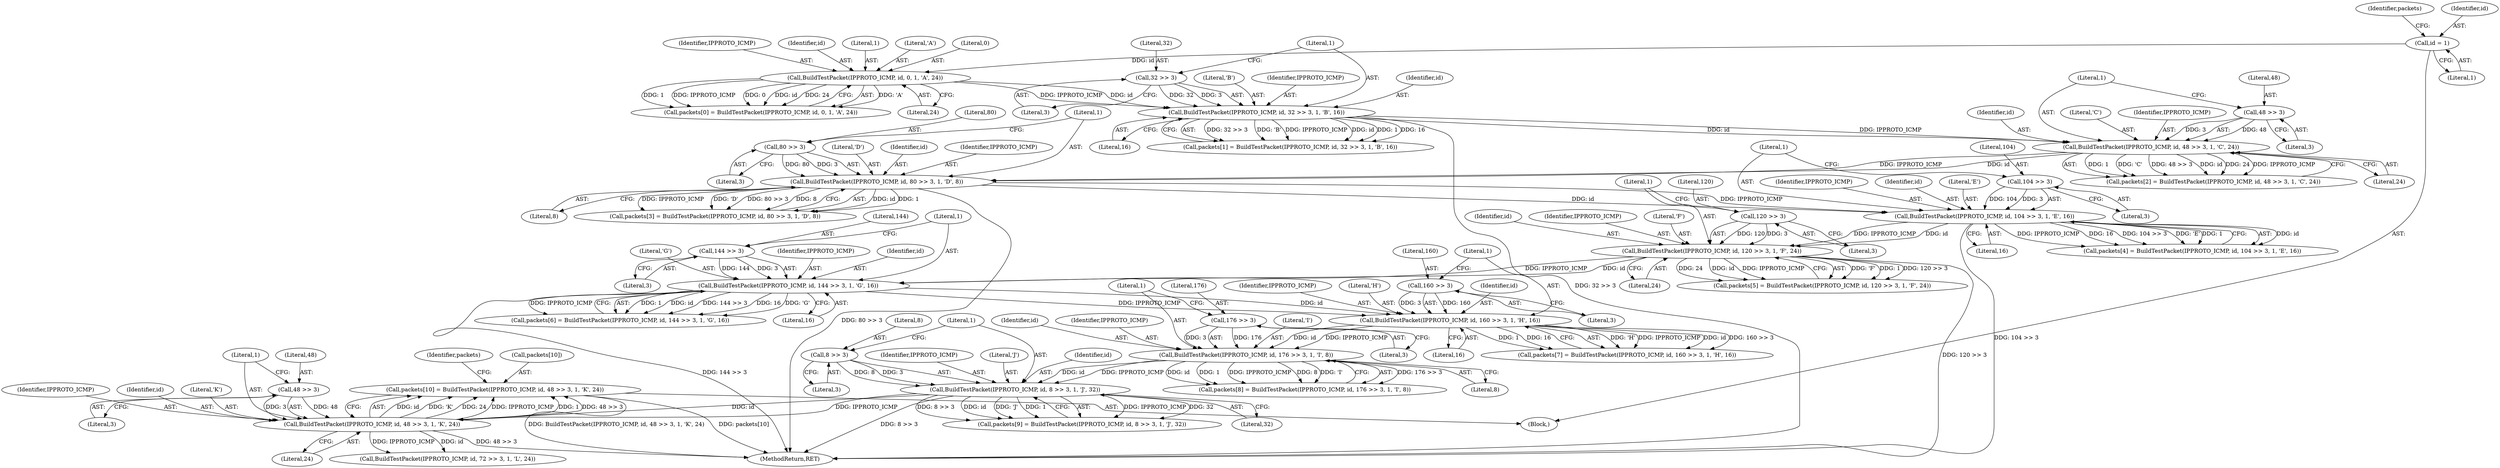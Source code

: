 digraph "0_suricata_4a04f814b15762eb446a5ead4d69d021512df6f8_1@array" {
"1000272" [label="(Call,packets[10] = BuildTestPacket(IPPROTO_ICMP, id, 48 >> 3, 1, 'K', 24))"];
"1000276" [label="(Call,BuildTestPacket(IPPROTO_ICMP, id, 48 >> 3, 1, 'K', 24))"];
"1000263" [label="(Call,BuildTestPacket(IPPROTO_ICMP, id, 8 >> 3, 1, 'J', 32))"];
"1000250" [label="(Call,BuildTestPacket(IPPROTO_ICMP, id, 176 >> 3, 1, 'I', 8))"];
"1000237" [label="(Call,BuildTestPacket(IPPROTO_ICMP, id, 160 >> 3, 1, 'H', 16))"];
"1000224" [label="(Call,BuildTestPacket(IPPROTO_ICMP, id, 144 >> 3, 1, 'G', 16))"];
"1000211" [label="(Call,BuildTestPacket(IPPROTO_ICMP, id, 120 >> 3, 1, 'F', 24))"];
"1000198" [label="(Call,BuildTestPacket(IPPROTO_ICMP, id, 104 >> 3, 1, 'E', 16))"];
"1000185" [label="(Call,BuildTestPacket(IPPROTO_ICMP, id, 80 >> 3, 1, 'D', 8))"];
"1000172" [label="(Call,BuildTestPacket(IPPROTO_ICMP, id, 48 >> 3, 1, 'C', 24))"];
"1000159" [label="(Call,BuildTestPacket(IPPROTO_ICMP, id, 32 >> 3, 1, 'B', 16))"];
"1000148" [label="(Call,BuildTestPacket(IPPROTO_ICMP, id, 0, 1, 'A', 24))"];
"1000135" [label="(Call,id = 1)"];
"1000162" [label="(Call,32 >> 3)"];
"1000175" [label="(Call,48 >> 3)"];
"1000188" [label="(Call,80 >> 3)"];
"1000201" [label="(Call,104 >> 3)"];
"1000214" [label="(Call,120 >> 3)"];
"1000227" [label="(Call,144 >> 3)"];
"1000240" [label="(Call,160 >> 3)"];
"1000253" [label="(Call,176 >> 3)"];
"1000266" [label="(Call,8 >> 3)"];
"1000279" [label="(Call,48 >> 3)"];
"1000192" [label="(Literal,'D')"];
"1000172" [label="(Call,BuildTestPacket(IPPROTO_ICMP, id, 48 >> 3, 1, 'C', 24))"];
"1000174" [label="(Identifier,id)"];
"1000187" [label="(Identifier,id)"];
"1000265" [label="(Identifier,id)"];
"1000194" [label="(Call,packets[4] = BuildTestPacket(IPPROTO_ICMP, id, 104 >> 3, 1, 'E', 16))"];
"1000175" [label="(Call,48 >> 3)"];
"1000257" [label="(Literal,'I')"];
"1000255" [label="(Literal,3)"];
"1000277" [label="(Identifier,IPPROTO_ICMP)"];
"1000246" [label="(Call,packets[8] = BuildTestPacket(IPPROTO_ICMP, id, 176 >> 3, 1, 'I', 8))"];
"1000178" [label="(Literal,1)"];
"1000269" [label="(Literal,1)"];
"1000144" [label="(Call,packets[0] = BuildTestPacket(IPPROTO_ICMP, id, 0, 1, 'A', 24))"];
"1000216" [label="(Literal,3)"];
"1000151" [label="(Literal,0)"];
"1000165" [label="(Literal,1)"];
"1000213" [label="(Identifier,id)"];
"1000287" [label="(Identifier,packets)"];
"1000282" [label="(Literal,1)"];
"1000259" [label="(Call,packets[9] = BuildTestPacket(IPPROTO_ICMP, id, 8 >> 3, 1, 'J', 32))"];
"1000202" [label="(Literal,104)"];
"1000239" [label="(Identifier,id)"];
"1000252" [label="(Identifier,id)"];
"1000168" [label="(Call,packets[2] = BuildTestPacket(IPPROTO_ICMP, id, 48 >> 3, 1, 'C', 24))"];
"1000263" [label="(Call,BuildTestPacket(IPPROTO_ICMP, id, 8 >> 3, 1, 'J', 32))"];
"1000224" [label="(Call,BuildTestPacket(IPPROTO_ICMP, id, 144 >> 3, 1, 'G', 16))"];
"1000161" [label="(Identifier,id)"];
"1000186" [label="(Identifier,IPPROTO_ICMP)"];
"1000217" [label="(Literal,1)"];
"1000148" [label="(Call,BuildTestPacket(IPPROTO_ICMP, id, 0, 1, 'A', 24))"];
"1000258" [label="(Literal,8)"];
"1000176" [label="(Literal,48)"];
"1000267" [label="(Literal,8)"];
"1000220" [label="(Call,packets[6] = BuildTestPacket(IPPROTO_ICMP, id, 144 >> 3, 1, 'G', 16))"];
"1000127" [label="(Block,)"];
"1000271" [label="(Literal,32)"];
"1000243" [label="(Literal,1)"];
"1000199" [label="(Identifier,IPPROTO_ICMP)"];
"1000264" [label="(Identifier,IPPROTO_ICMP)"];
"1000212" [label="(Identifier,IPPROTO_ICMP)"];
"1000280" [label="(Literal,48)"];
"1000190" [label="(Literal,3)"];
"1000200" [label="(Identifier,id)"];
"1000281" [label="(Literal,3)"];
"1000522" [label="(MethodReturn,RET)"];
"1000279" [label="(Call,48 >> 3)"];
"1000240" [label="(Call,160 >> 3)"];
"1000278" [label="(Identifier,id)"];
"1000162" [label="(Call,32 >> 3)"];
"1000231" [label="(Literal,'G')"];
"1000140" [label="(Identifier,packets)"];
"1000237" [label="(Call,BuildTestPacket(IPPROTO_ICMP, id, 160 >> 3, 1, 'H', 16))"];
"1000137" [label="(Literal,1)"];
"1000230" [label="(Literal,1)"];
"1000206" [label="(Literal,16)"];
"1000229" [label="(Literal,3)"];
"1000276" [label="(Call,BuildTestPacket(IPPROTO_ICMP, id, 48 >> 3, 1, 'K', 24))"];
"1000272" [label="(Call,packets[10] = BuildTestPacket(IPPROTO_ICMP, id, 48 >> 3, 1, 'K', 24))"];
"1000166" [label="(Literal,'B')"];
"1000273" [label="(Call,packets[10])"];
"1000215" [label="(Literal,120)"];
"1000218" [label="(Literal,'F')"];
"1000185" [label="(Call,BuildTestPacket(IPPROTO_ICMP, id, 80 >> 3, 1, 'D', 8))"];
"1000289" [label="(Call,BuildTestPacket(IPPROTO_ICMP, id, 72 >> 3, 1, 'L', 24))"];
"1000205" [label="(Literal,'E')"];
"1000193" [label="(Literal,8)"];
"1000177" [label="(Literal,3)"];
"1000219" [label="(Literal,24)"];
"1000149" [label="(Identifier,IPPROTO_ICMP)"];
"1000155" [label="(Call,packets[1] = BuildTestPacket(IPPROTO_ICMP, id, 32 >> 3, 1, 'B', 16))"];
"1000191" [label="(Literal,1)"];
"1000241" [label="(Literal,160)"];
"1000233" [label="(Call,packets[7] = BuildTestPacket(IPPROTO_ICMP, id, 160 >> 3, 1, 'H', 16))"];
"1000135" [label="(Call,id = 1)"];
"1000253" [label="(Call,176 >> 3)"];
"1000201" [label="(Call,104 >> 3)"];
"1000250" [label="(Call,BuildTestPacket(IPPROTO_ICMP, id, 176 >> 3, 1, 'I', 8))"];
"1000245" [label="(Literal,16)"];
"1000159" [label="(Call,BuildTestPacket(IPPROTO_ICMP, id, 32 >> 3, 1, 'B', 16))"];
"1000232" [label="(Literal,16)"];
"1000270" [label="(Literal,'J')"];
"1000154" [label="(Literal,24)"];
"1000225" [label="(Identifier,IPPROTO_ICMP)"];
"1000198" [label="(Call,BuildTestPacket(IPPROTO_ICMP, id, 104 >> 3, 1, 'E', 16))"];
"1000163" [label="(Literal,32)"];
"1000227" [label="(Call,144 >> 3)"];
"1000211" [label="(Call,BuildTestPacket(IPPROTO_ICMP, id, 120 >> 3, 1, 'F', 24))"];
"1000256" [label="(Literal,1)"];
"1000150" [label="(Identifier,id)"];
"1000238" [label="(Identifier,IPPROTO_ICMP)"];
"1000179" [label="(Literal,'C')"];
"1000226" [label="(Identifier,id)"];
"1000181" [label="(Call,packets[3] = BuildTestPacket(IPPROTO_ICMP, id, 80 >> 3, 1, 'D', 8))"];
"1000214" [label="(Call,120 >> 3)"];
"1000188" [label="(Call,80 >> 3)"];
"1000251" [label="(Identifier,IPPROTO_ICMP)"];
"1000254" [label="(Literal,176)"];
"1000283" [label="(Literal,'K')"];
"1000242" [label="(Literal,3)"];
"1000284" [label="(Literal,24)"];
"1000189" [label="(Literal,80)"];
"1000152" [label="(Literal,1)"];
"1000153" [label="(Literal,'A')"];
"1000244" [label="(Literal,'H')"];
"1000173" [label="(Identifier,IPPROTO_ICMP)"];
"1000268" [label="(Literal,3)"];
"1000136" [label="(Identifier,id)"];
"1000164" [label="(Literal,3)"];
"1000180" [label="(Literal,24)"];
"1000207" [label="(Call,packets[5] = BuildTestPacket(IPPROTO_ICMP, id, 120 >> 3, 1, 'F', 24))"];
"1000203" [label="(Literal,3)"];
"1000204" [label="(Literal,1)"];
"1000160" [label="(Identifier,IPPROTO_ICMP)"];
"1000167" [label="(Literal,16)"];
"1000228" [label="(Literal,144)"];
"1000266" [label="(Call,8 >> 3)"];
"1000272" -> "1000127"  [label="AST: "];
"1000272" -> "1000276"  [label="CFG: "];
"1000273" -> "1000272"  [label="AST: "];
"1000276" -> "1000272"  [label="AST: "];
"1000287" -> "1000272"  [label="CFG: "];
"1000272" -> "1000522"  [label="DDG: BuildTestPacket(IPPROTO_ICMP, id, 48 >> 3, 1, 'K', 24)"];
"1000272" -> "1000522"  [label="DDG: packets[10]"];
"1000276" -> "1000272"  [label="DDG: id"];
"1000276" -> "1000272"  [label="DDG: 'K'"];
"1000276" -> "1000272"  [label="DDG: 24"];
"1000276" -> "1000272"  [label="DDG: IPPROTO_ICMP"];
"1000276" -> "1000272"  [label="DDG: 1"];
"1000276" -> "1000272"  [label="DDG: 48 >> 3"];
"1000276" -> "1000284"  [label="CFG: "];
"1000277" -> "1000276"  [label="AST: "];
"1000278" -> "1000276"  [label="AST: "];
"1000279" -> "1000276"  [label="AST: "];
"1000282" -> "1000276"  [label="AST: "];
"1000283" -> "1000276"  [label="AST: "];
"1000284" -> "1000276"  [label="AST: "];
"1000276" -> "1000522"  [label="DDG: 48 >> 3"];
"1000263" -> "1000276"  [label="DDG: IPPROTO_ICMP"];
"1000263" -> "1000276"  [label="DDG: id"];
"1000279" -> "1000276"  [label="DDG: 48"];
"1000279" -> "1000276"  [label="DDG: 3"];
"1000276" -> "1000289"  [label="DDG: IPPROTO_ICMP"];
"1000276" -> "1000289"  [label="DDG: id"];
"1000263" -> "1000259"  [label="AST: "];
"1000263" -> "1000271"  [label="CFG: "];
"1000264" -> "1000263"  [label="AST: "];
"1000265" -> "1000263"  [label="AST: "];
"1000266" -> "1000263"  [label="AST: "];
"1000269" -> "1000263"  [label="AST: "];
"1000270" -> "1000263"  [label="AST: "];
"1000271" -> "1000263"  [label="AST: "];
"1000259" -> "1000263"  [label="CFG: "];
"1000263" -> "1000522"  [label="DDG: 8 >> 3"];
"1000263" -> "1000259"  [label="DDG: IPPROTO_ICMP"];
"1000263" -> "1000259"  [label="DDG: 32"];
"1000263" -> "1000259"  [label="DDG: 8 >> 3"];
"1000263" -> "1000259"  [label="DDG: id"];
"1000263" -> "1000259"  [label="DDG: 'J'"];
"1000263" -> "1000259"  [label="DDG: 1"];
"1000250" -> "1000263"  [label="DDG: IPPROTO_ICMP"];
"1000250" -> "1000263"  [label="DDG: id"];
"1000266" -> "1000263"  [label="DDG: 8"];
"1000266" -> "1000263"  [label="DDG: 3"];
"1000250" -> "1000246"  [label="AST: "];
"1000250" -> "1000258"  [label="CFG: "];
"1000251" -> "1000250"  [label="AST: "];
"1000252" -> "1000250"  [label="AST: "];
"1000253" -> "1000250"  [label="AST: "];
"1000256" -> "1000250"  [label="AST: "];
"1000257" -> "1000250"  [label="AST: "];
"1000258" -> "1000250"  [label="AST: "];
"1000246" -> "1000250"  [label="CFG: "];
"1000250" -> "1000246"  [label="DDG: 176 >> 3"];
"1000250" -> "1000246"  [label="DDG: id"];
"1000250" -> "1000246"  [label="DDG: 1"];
"1000250" -> "1000246"  [label="DDG: IPPROTO_ICMP"];
"1000250" -> "1000246"  [label="DDG: 8"];
"1000250" -> "1000246"  [label="DDG: 'I'"];
"1000237" -> "1000250"  [label="DDG: IPPROTO_ICMP"];
"1000237" -> "1000250"  [label="DDG: id"];
"1000253" -> "1000250"  [label="DDG: 176"];
"1000253" -> "1000250"  [label="DDG: 3"];
"1000237" -> "1000233"  [label="AST: "];
"1000237" -> "1000245"  [label="CFG: "];
"1000238" -> "1000237"  [label="AST: "];
"1000239" -> "1000237"  [label="AST: "];
"1000240" -> "1000237"  [label="AST: "];
"1000243" -> "1000237"  [label="AST: "];
"1000244" -> "1000237"  [label="AST: "];
"1000245" -> "1000237"  [label="AST: "];
"1000233" -> "1000237"  [label="CFG: "];
"1000237" -> "1000233"  [label="DDG: 'H'"];
"1000237" -> "1000233"  [label="DDG: IPPROTO_ICMP"];
"1000237" -> "1000233"  [label="DDG: id"];
"1000237" -> "1000233"  [label="DDG: 160 >> 3"];
"1000237" -> "1000233"  [label="DDG: 1"];
"1000237" -> "1000233"  [label="DDG: 16"];
"1000224" -> "1000237"  [label="DDG: IPPROTO_ICMP"];
"1000224" -> "1000237"  [label="DDG: id"];
"1000240" -> "1000237"  [label="DDG: 160"];
"1000240" -> "1000237"  [label="DDG: 3"];
"1000224" -> "1000220"  [label="AST: "];
"1000224" -> "1000232"  [label="CFG: "];
"1000225" -> "1000224"  [label="AST: "];
"1000226" -> "1000224"  [label="AST: "];
"1000227" -> "1000224"  [label="AST: "];
"1000230" -> "1000224"  [label="AST: "];
"1000231" -> "1000224"  [label="AST: "];
"1000232" -> "1000224"  [label="AST: "];
"1000220" -> "1000224"  [label="CFG: "];
"1000224" -> "1000522"  [label="DDG: 144 >> 3"];
"1000224" -> "1000220"  [label="DDG: 1"];
"1000224" -> "1000220"  [label="DDG: id"];
"1000224" -> "1000220"  [label="DDG: 144 >> 3"];
"1000224" -> "1000220"  [label="DDG: 16"];
"1000224" -> "1000220"  [label="DDG: 'G'"];
"1000224" -> "1000220"  [label="DDG: IPPROTO_ICMP"];
"1000211" -> "1000224"  [label="DDG: IPPROTO_ICMP"];
"1000211" -> "1000224"  [label="DDG: id"];
"1000227" -> "1000224"  [label="DDG: 144"];
"1000227" -> "1000224"  [label="DDG: 3"];
"1000211" -> "1000207"  [label="AST: "];
"1000211" -> "1000219"  [label="CFG: "];
"1000212" -> "1000211"  [label="AST: "];
"1000213" -> "1000211"  [label="AST: "];
"1000214" -> "1000211"  [label="AST: "];
"1000217" -> "1000211"  [label="AST: "];
"1000218" -> "1000211"  [label="AST: "];
"1000219" -> "1000211"  [label="AST: "];
"1000207" -> "1000211"  [label="CFG: "];
"1000211" -> "1000522"  [label="DDG: 120 >> 3"];
"1000211" -> "1000207"  [label="DDG: 'F'"];
"1000211" -> "1000207"  [label="DDG: 1"];
"1000211" -> "1000207"  [label="DDG: 120 >> 3"];
"1000211" -> "1000207"  [label="DDG: 24"];
"1000211" -> "1000207"  [label="DDG: id"];
"1000211" -> "1000207"  [label="DDG: IPPROTO_ICMP"];
"1000198" -> "1000211"  [label="DDG: IPPROTO_ICMP"];
"1000198" -> "1000211"  [label="DDG: id"];
"1000214" -> "1000211"  [label="DDG: 120"];
"1000214" -> "1000211"  [label="DDG: 3"];
"1000198" -> "1000194"  [label="AST: "];
"1000198" -> "1000206"  [label="CFG: "];
"1000199" -> "1000198"  [label="AST: "];
"1000200" -> "1000198"  [label="AST: "];
"1000201" -> "1000198"  [label="AST: "];
"1000204" -> "1000198"  [label="AST: "];
"1000205" -> "1000198"  [label="AST: "];
"1000206" -> "1000198"  [label="AST: "];
"1000194" -> "1000198"  [label="CFG: "];
"1000198" -> "1000522"  [label="DDG: 104 >> 3"];
"1000198" -> "1000194"  [label="DDG: id"];
"1000198" -> "1000194"  [label="DDG: IPPROTO_ICMP"];
"1000198" -> "1000194"  [label="DDG: 16"];
"1000198" -> "1000194"  [label="DDG: 104 >> 3"];
"1000198" -> "1000194"  [label="DDG: 'E'"];
"1000198" -> "1000194"  [label="DDG: 1"];
"1000185" -> "1000198"  [label="DDG: IPPROTO_ICMP"];
"1000185" -> "1000198"  [label="DDG: id"];
"1000201" -> "1000198"  [label="DDG: 104"];
"1000201" -> "1000198"  [label="DDG: 3"];
"1000185" -> "1000181"  [label="AST: "];
"1000185" -> "1000193"  [label="CFG: "];
"1000186" -> "1000185"  [label="AST: "];
"1000187" -> "1000185"  [label="AST: "];
"1000188" -> "1000185"  [label="AST: "];
"1000191" -> "1000185"  [label="AST: "];
"1000192" -> "1000185"  [label="AST: "];
"1000193" -> "1000185"  [label="AST: "];
"1000181" -> "1000185"  [label="CFG: "];
"1000185" -> "1000522"  [label="DDG: 80 >> 3"];
"1000185" -> "1000181"  [label="DDG: id"];
"1000185" -> "1000181"  [label="DDG: 1"];
"1000185" -> "1000181"  [label="DDG: IPPROTO_ICMP"];
"1000185" -> "1000181"  [label="DDG: 'D'"];
"1000185" -> "1000181"  [label="DDG: 80 >> 3"];
"1000185" -> "1000181"  [label="DDG: 8"];
"1000172" -> "1000185"  [label="DDG: IPPROTO_ICMP"];
"1000172" -> "1000185"  [label="DDG: id"];
"1000188" -> "1000185"  [label="DDG: 80"];
"1000188" -> "1000185"  [label="DDG: 3"];
"1000172" -> "1000168"  [label="AST: "];
"1000172" -> "1000180"  [label="CFG: "];
"1000173" -> "1000172"  [label="AST: "];
"1000174" -> "1000172"  [label="AST: "];
"1000175" -> "1000172"  [label="AST: "];
"1000178" -> "1000172"  [label="AST: "];
"1000179" -> "1000172"  [label="AST: "];
"1000180" -> "1000172"  [label="AST: "];
"1000168" -> "1000172"  [label="CFG: "];
"1000172" -> "1000168"  [label="DDG: 1"];
"1000172" -> "1000168"  [label="DDG: 'C'"];
"1000172" -> "1000168"  [label="DDG: 48 >> 3"];
"1000172" -> "1000168"  [label="DDG: id"];
"1000172" -> "1000168"  [label="DDG: 24"];
"1000172" -> "1000168"  [label="DDG: IPPROTO_ICMP"];
"1000159" -> "1000172"  [label="DDG: IPPROTO_ICMP"];
"1000159" -> "1000172"  [label="DDG: id"];
"1000175" -> "1000172"  [label="DDG: 48"];
"1000175" -> "1000172"  [label="DDG: 3"];
"1000159" -> "1000155"  [label="AST: "];
"1000159" -> "1000167"  [label="CFG: "];
"1000160" -> "1000159"  [label="AST: "];
"1000161" -> "1000159"  [label="AST: "];
"1000162" -> "1000159"  [label="AST: "];
"1000165" -> "1000159"  [label="AST: "];
"1000166" -> "1000159"  [label="AST: "];
"1000167" -> "1000159"  [label="AST: "];
"1000155" -> "1000159"  [label="CFG: "];
"1000159" -> "1000522"  [label="DDG: 32 >> 3"];
"1000159" -> "1000155"  [label="DDG: 32 >> 3"];
"1000159" -> "1000155"  [label="DDG: 'B'"];
"1000159" -> "1000155"  [label="DDG: IPPROTO_ICMP"];
"1000159" -> "1000155"  [label="DDG: id"];
"1000159" -> "1000155"  [label="DDG: 1"];
"1000159" -> "1000155"  [label="DDG: 16"];
"1000148" -> "1000159"  [label="DDG: IPPROTO_ICMP"];
"1000148" -> "1000159"  [label="DDG: id"];
"1000162" -> "1000159"  [label="DDG: 32"];
"1000162" -> "1000159"  [label="DDG: 3"];
"1000148" -> "1000144"  [label="AST: "];
"1000148" -> "1000154"  [label="CFG: "];
"1000149" -> "1000148"  [label="AST: "];
"1000150" -> "1000148"  [label="AST: "];
"1000151" -> "1000148"  [label="AST: "];
"1000152" -> "1000148"  [label="AST: "];
"1000153" -> "1000148"  [label="AST: "];
"1000154" -> "1000148"  [label="AST: "];
"1000144" -> "1000148"  [label="CFG: "];
"1000148" -> "1000144"  [label="DDG: 'A'"];
"1000148" -> "1000144"  [label="DDG: 1"];
"1000148" -> "1000144"  [label="DDG: IPPROTO_ICMP"];
"1000148" -> "1000144"  [label="DDG: 0"];
"1000148" -> "1000144"  [label="DDG: id"];
"1000148" -> "1000144"  [label="DDG: 24"];
"1000135" -> "1000148"  [label="DDG: id"];
"1000135" -> "1000127"  [label="AST: "];
"1000135" -> "1000137"  [label="CFG: "];
"1000136" -> "1000135"  [label="AST: "];
"1000137" -> "1000135"  [label="AST: "];
"1000140" -> "1000135"  [label="CFG: "];
"1000162" -> "1000164"  [label="CFG: "];
"1000163" -> "1000162"  [label="AST: "];
"1000164" -> "1000162"  [label="AST: "];
"1000165" -> "1000162"  [label="CFG: "];
"1000175" -> "1000177"  [label="CFG: "];
"1000176" -> "1000175"  [label="AST: "];
"1000177" -> "1000175"  [label="AST: "];
"1000178" -> "1000175"  [label="CFG: "];
"1000188" -> "1000190"  [label="CFG: "];
"1000189" -> "1000188"  [label="AST: "];
"1000190" -> "1000188"  [label="AST: "];
"1000191" -> "1000188"  [label="CFG: "];
"1000201" -> "1000203"  [label="CFG: "];
"1000202" -> "1000201"  [label="AST: "];
"1000203" -> "1000201"  [label="AST: "];
"1000204" -> "1000201"  [label="CFG: "];
"1000214" -> "1000216"  [label="CFG: "];
"1000215" -> "1000214"  [label="AST: "];
"1000216" -> "1000214"  [label="AST: "];
"1000217" -> "1000214"  [label="CFG: "];
"1000227" -> "1000229"  [label="CFG: "];
"1000228" -> "1000227"  [label="AST: "];
"1000229" -> "1000227"  [label="AST: "];
"1000230" -> "1000227"  [label="CFG: "];
"1000240" -> "1000242"  [label="CFG: "];
"1000241" -> "1000240"  [label="AST: "];
"1000242" -> "1000240"  [label="AST: "];
"1000243" -> "1000240"  [label="CFG: "];
"1000253" -> "1000255"  [label="CFG: "];
"1000254" -> "1000253"  [label="AST: "];
"1000255" -> "1000253"  [label="AST: "];
"1000256" -> "1000253"  [label="CFG: "];
"1000266" -> "1000268"  [label="CFG: "];
"1000267" -> "1000266"  [label="AST: "];
"1000268" -> "1000266"  [label="AST: "];
"1000269" -> "1000266"  [label="CFG: "];
"1000279" -> "1000281"  [label="CFG: "];
"1000280" -> "1000279"  [label="AST: "];
"1000281" -> "1000279"  [label="AST: "];
"1000282" -> "1000279"  [label="CFG: "];
}
